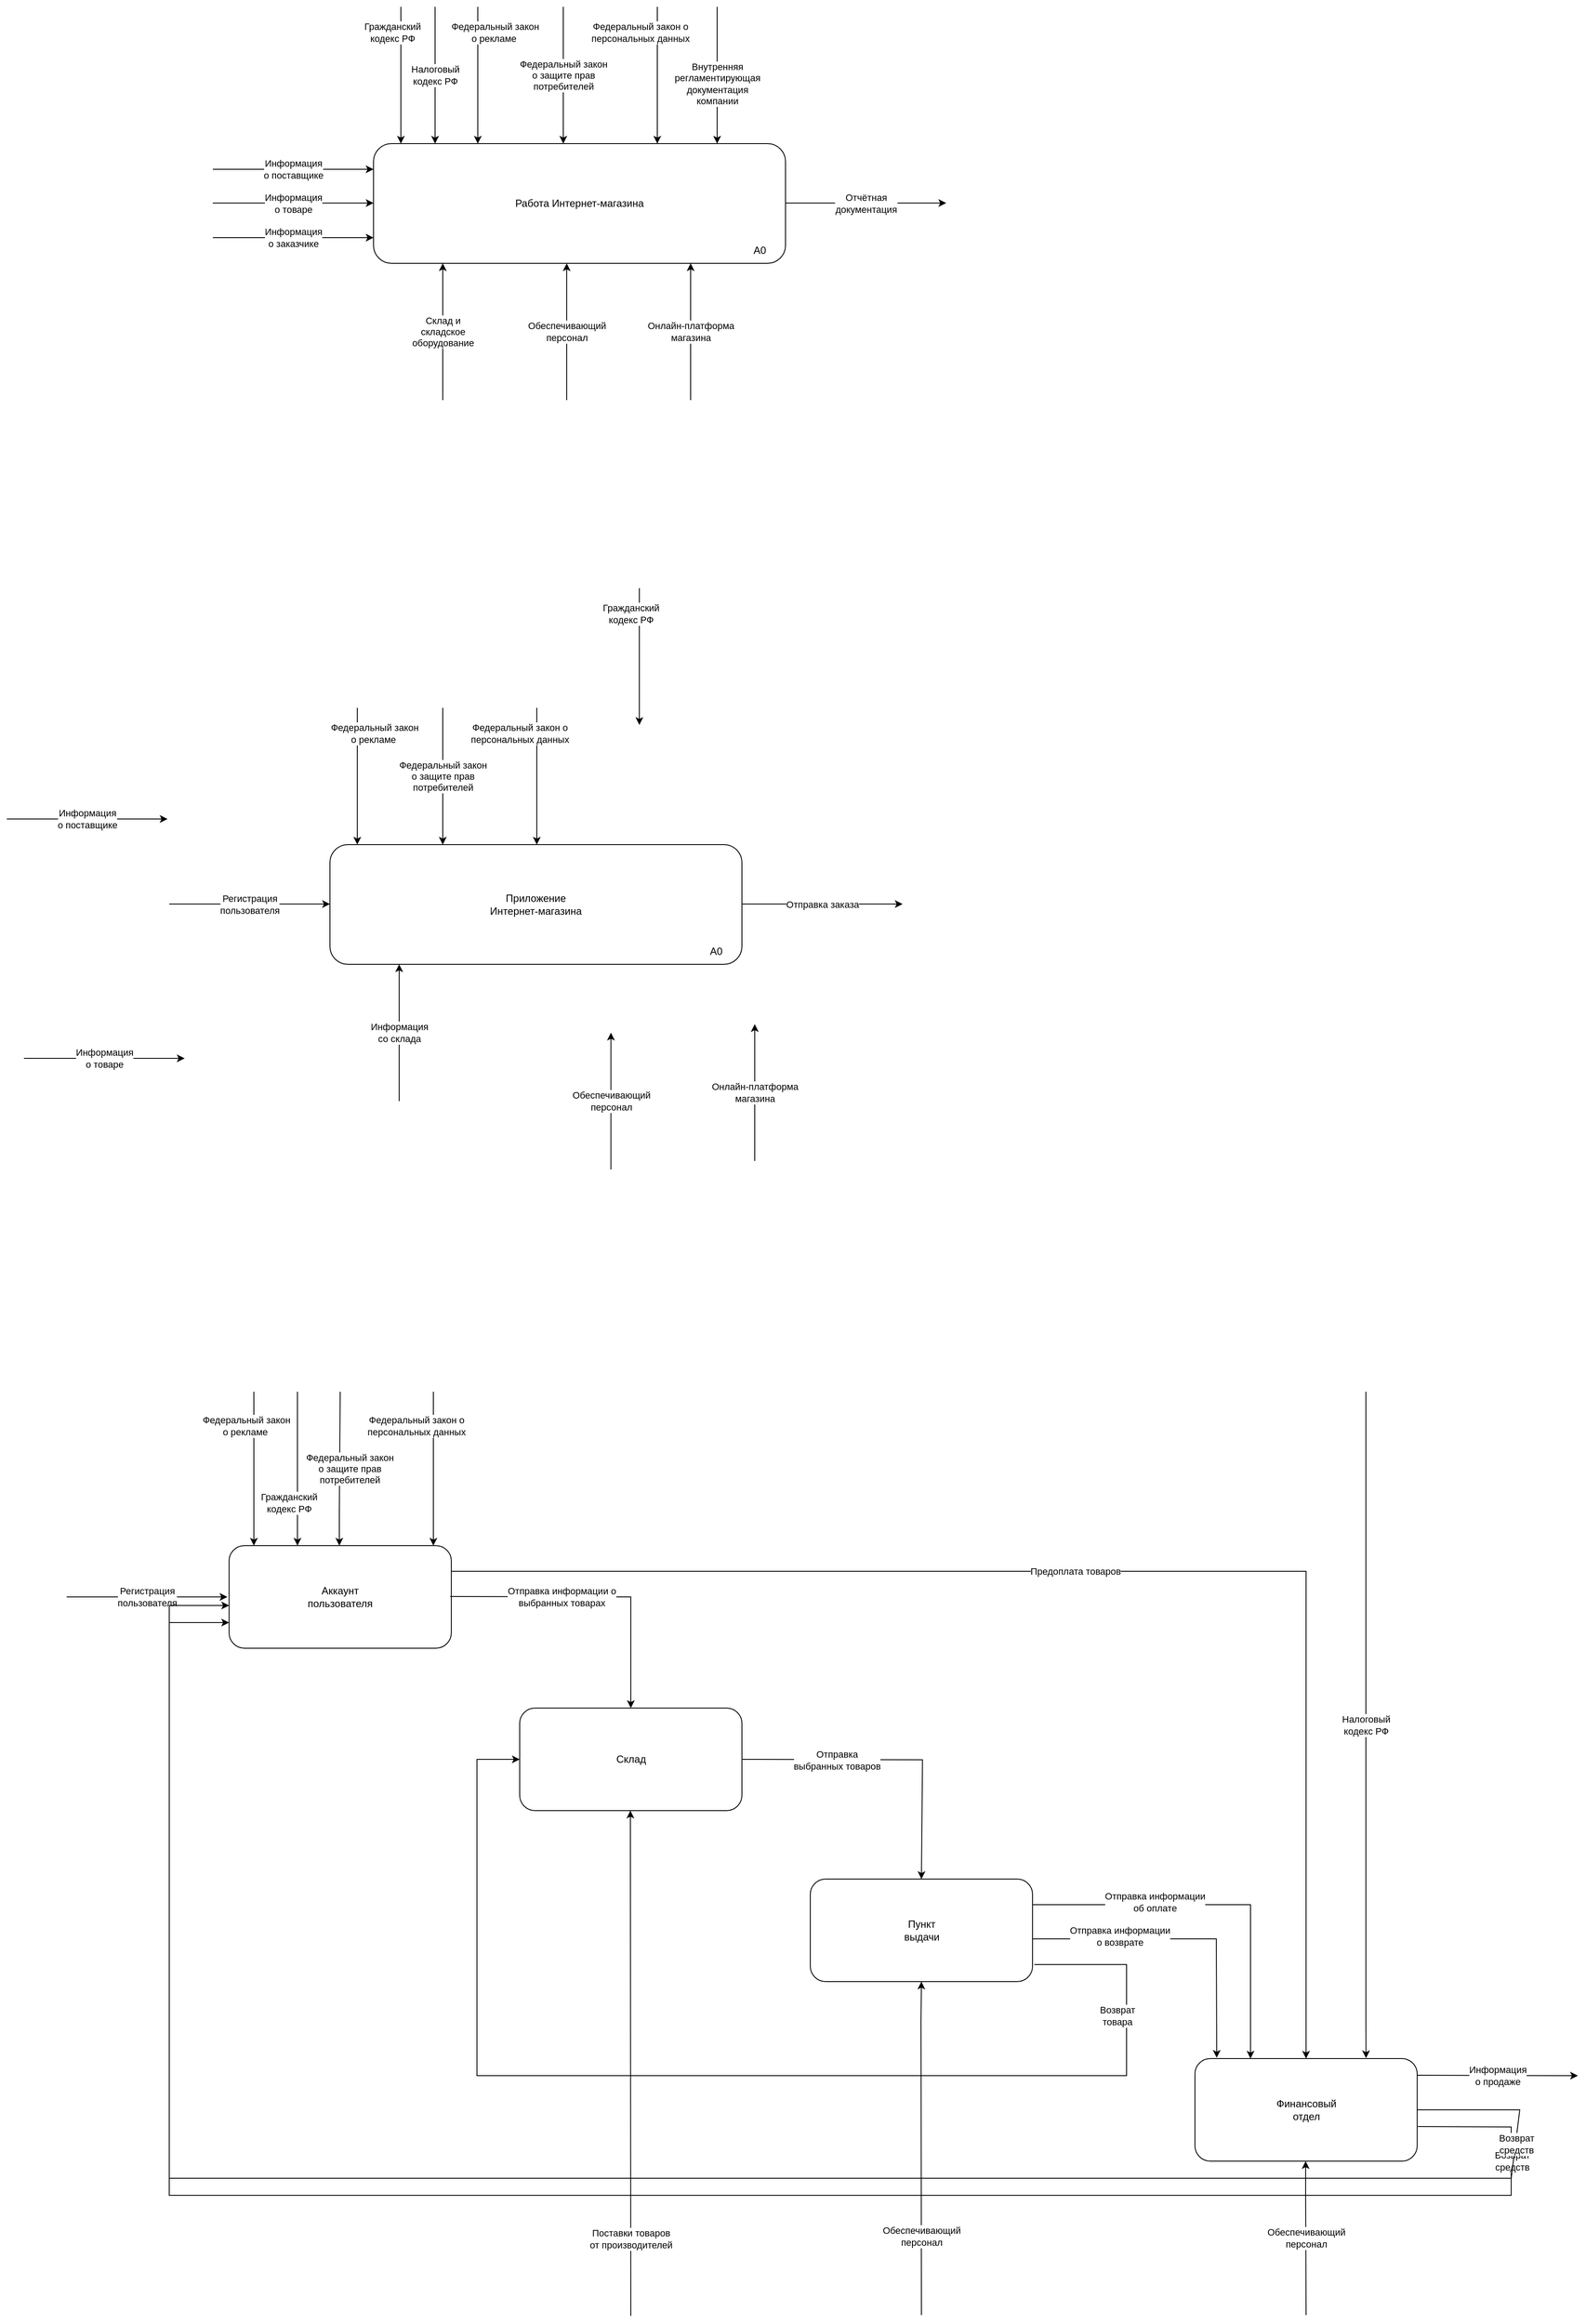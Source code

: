 <mxfile version="24.0.0" type="google">
  <diagram name="Page-1" id="xN6DgaCfCc1vJBvsGlAf">
    <mxGraphModel grid="1" page="1" gridSize="10" guides="1" tooltips="1" connect="1" arrows="1" fold="1" pageScale="1" pageWidth="1169" pageHeight="827" math="0" shadow="0">
      <root>
        <mxCell id="0" />
        <mxCell id="1" parent="0" />
        <mxCell id="_hsGAAUDWZtJ54xs5zqf-1" value="" style="rounded=1;whiteSpace=wrap;html=1;" vertex="1" parent="1">
          <mxGeometry x="359" y="340" width="482" height="140" as="geometry" />
        </mxCell>
        <mxCell id="_hsGAAUDWZtJ54xs5zqf-2" value="Работа Интернет-магазина" style="text;html=1;align=center;verticalAlign=middle;whiteSpace=wrap;rounded=0;" vertex="1" parent="1">
          <mxGeometry x="512.25" y="395" width="175.5" height="30" as="geometry" />
        </mxCell>
        <mxCell id="_hsGAAUDWZtJ54xs5zqf-5" value="" style="endArrow=classic;html=1;rounded=0;entryX=0;entryY=0.5;entryDx=0;entryDy=0;" edge="1" parent="1">
          <mxGeometry relative="1" as="geometry">
            <mxPoint x="171" y="370" as="sourcePoint" />
            <mxPoint x="359" y="370" as="targetPoint" />
            <Array as="points">
              <mxPoint x="331" y="370" />
            </Array>
          </mxGeometry>
        </mxCell>
        <mxCell id="_hsGAAUDWZtJ54xs5zqf-6" value="Информация&lt;div&gt;о поставщике&lt;/div&gt;" style="edgeLabel;resizable=0;html=1;;align=center;verticalAlign=middle;" connectable="0" vertex="1" parent="_hsGAAUDWZtJ54xs5zqf-5">
          <mxGeometry relative="1" as="geometry" />
        </mxCell>
        <mxCell id="_hsGAAUDWZtJ54xs5zqf-7" value="" style="endArrow=classic;html=1;rounded=0;entryX=0;entryY=0.5;entryDx=0;entryDy=0;" edge="1" parent="1">
          <mxGeometry relative="1" as="geometry">
            <mxPoint x="171" y="409.5" as="sourcePoint" />
            <mxPoint x="359" y="409.5" as="targetPoint" />
            <Array as="points">
              <mxPoint x="331" y="409.5" />
            </Array>
          </mxGeometry>
        </mxCell>
        <mxCell id="_hsGAAUDWZtJ54xs5zqf-8" value="Информация&lt;div&gt;о товаре&lt;/div&gt;" style="edgeLabel;resizable=0;html=1;;align=center;verticalAlign=middle;" connectable="0" vertex="1" parent="_hsGAAUDWZtJ54xs5zqf-7">
          <mxGeometry relative="1" as="geometry">
            <mxPoint as="offset" />
          </mxGeometry>
        </mxCell>
        <mxCell id="_hsGAAUDWZtJ54xs5zqf-9" value="" style="endArrow=classic;html=1;rounded=0;entryX=0;entryY=0.5;entryDx=0;entryDy=0;" edge="1" parent="1">
          <mxGeometry relative="1" as="geometry">
            <mxPoint x="171" y="450" as="sourcePoint" />
            <mxPoint x="359" y="450" as="targetPoint" />
            <Array as="points">
              <mxPoint x="331" y="450" />
            </Array>
          </mxGeometry>
        </mxCell>
        <mxCell id="_hsGAAUDWZtJ54xs5zqf-10" value="Информация&lt;div&gt;о заказчике&lt;/div&gt;" style="edgeLabel;resizable=0;html=1;;align=center;verticalAlign=middle;" connectable="0" vertex="1" parent="_hsGAAUDWZtJ54xs5zqf-9">
          <mxGeometry relative="1" as="geometry">
            <mxPoint as="offset" />
          </mxGeometry>
        </mxCell>
        <mxCell id="_hsGAAUDWZtJ54xs5zqf-11" value="" style="endArrow=classic;html=1;rounded=0;" edge="1" parent="1">
          <mxGeometry relative="1" as="geometry">
            <mxPoint x="391" y="180" as="sourcePoint" />
            <mxPoint x="391" y="340" as="targetPoint" />
            <Array as="points">
              <mxPoint x="391" y="300" />
            </Array>
          </mxGeometry>
        </mxCell>
        <mxCell id="_hsGAAUDWZtJ54xs5zqf-12" value="Гражданский&lt;div&gt;кодекс РФ&lt;/div&gt;" style="edgeLabel;resizable=0;html=1;;align=center;verticalAlign=middle;" connectable="0" vertex="1" parent="_hsGAAUDWZtJ54xs5zqf-11">
          <mxGeometry relative="1" as="geometry">
            <mxPoint x="-10" y="-50" as="offset" />
          </mxGeometry>
        </mxCell>
        <mxCell id="_hsGAAUDWZtJ54xs5zqf-13" value="" style="endArrow=classic;html=1;rounded=0;" edge="1" parent="1">
          <mxGeometry relative="1" as="geometry">
            <mxPoint x="481" y="180" as="sourcePoint" />
            <mxPoint x="481" y="340" as="targetPoint" />
            <Array as="points">
              <mxPoint x="481" y="300" />
            </Array>
          </mxGeometry>
        </mxCell>
        <mxCell id="_hsGAAUDWZtJ54xs5zqf-14" value="Федеральный закон&lt;div&gt;о рекламе&amp;nbsp;&lt;br&gt;&lt;/div&gt;" style="edgeLabel;resizable=0;html=1;;align=center;verticalAlign=middle;" connectable="0" vertex="1" parent="_hsGAAUDWZtJ54xs5zqf-13">
          <mxGeometry relative="1" as="geometry">
            <mxPoint x="20" y="-50" as="offset" />
          </mxGeometry>
        </mxCell>
        <mxCell id="_hsGAAUDWZtJ54xs5zqf-15" value="" style="endArrow=classic;html=1;rounded=0;" edge="1" parent="1">
          <mxGeometry relative="1" as="geometry">
            <mxPoint x="431" y="180" as="sourcePoint" />
            <mxPoint x="431" y="340" as="targetPoint" />
            <Array as="points">
              <mxPoint x="431" y="300" />
            </Array>
          </mxGeometry>
        </mxCell>
        <mxCell id="_hsGAAUDWZtJ54xs5zqf-16" value="Налоговый&lt;div&gt;кодекс РФ&lt;/div&gt;" style="edgeLabel;resizable=0;html=1;;align=center;verticalAlign=middle;" connectable="0" vertex="1" parent="_hsGAAUDWZtJ54xs5zqf-15">
          <mxGeometry relative="1" as="geometry">
            <mxPoint as="offset" />
          </mxGeometry>
        </mxCell>
        <mxCell id="_hsGAAUDWZtJ54xs5zqf-17" value="" style="endArrow=classic;html=1;rounded=0;" edge="1" parent="1">
          <mxGeometry relative="1" as="geometry">
            <mxPoint x="761" y="180" as="sourcePoint" />
            <mxPoint x="761" y="340" as="targetPoint" />
            <Array as="points">
              <mxPoint x="761" y="300" />
            </Array>
          </mxGeometry>
        </mxCell>
        <mxCell id="_hsGAAUDWZtJ54xs5zqf-18" value="Внутренняя&lt;div&gt;регламентирующая&lt;/div&gt;&lt;div&gt;документация&lt;/div&gt;&lt;div&gt;компании&lt;/div&gt;" style="edgeLabel;resizable=0;html=1;;align=center;verticalAlign=middle;" connectable="0" vertex="1" parent="_hsGAAUDWZtJ54xs5zqf-17">
          <mxGeometry relative="1" as="geometry">
            <mxPoint y="10" as="offset" />
          </mxGeometry>
        </mxCell>
        <mxCell id="_hsGAAUDWZtJ54xs5zqf-19" value="" style="endArrow=classic;html=1;rounded=0;" edge="1" parent="1">
          <mxGeometry relative="1" as="geometry">
            <mxPoint x="581" y="180" as="sourcePoint" />
            <mxPoint x="581" y="340" as="targetPoint" />
            <Array as="points">
              <mxPoint x="581" y="300" />
            </Array>
          </mxGeometry>
        </mxCell>
        <mxCell id="_hsGAAUDWZtJ54xs5zqf-20" value="&lt;div&gt;Федеральный закон&lt;/div&gt;&lt;div&gt;о защите прав&lt;/div&gt;&lt;div&gt;потребителей&lt;/div&gt;" style="edgeLabel;resizable=0;html=1;;align=center;verticalAlign=middle;" connectable="0" vertex="1" parent="_hsGAAUDWZtJ54xs5zqf-19">
          <mxGeometry relative="1" as="geometry">
            <mxPoint as="offset" />
          </mxGeometry>
        </mxCell>
        <mxCell id="_hsGAAUDWZtJ54xs5zqf-21" value="" style="endArrow=classic;html=1;rounded=0;" edge="1" parent="1">
          <mxGeometry relative="1" as="geometry">
            <mxPoint x="691" y="180" as="sourcePoint" />
            <mxPoint x="691" y="340" as="targetPoint" />
            <Array as="points">
              <mxPoint x="691" y="300" />
            </Array>
          </mxGeometry>
        </mxCell>
        <mxCell id="_hsGAAUDWZtJ54xs5zqf-22" value="&lt;div&gt;Федеральный закон о&lt;/div&gt;&lt;div&gt;персональных данных&lt;br&gt;&lt;/div&gt;" style="edgeLabel;resizable=0;html=1;;align=center;verticalAlign=middle;" connectable="0" vertex="1" parent="_hsGAAUDWZtJ54xs5zqf-21">
          <mxGeometry relative="1" as="geometry">
            <mxPoint x="-20" y="-50" as="offset" />
          </mxGeometry>
        </mxCell>
        <mxCell id="_hsGAAUDWZtJ54xs5zqf-23" value="A0" style="text;html=1;align=center;verticalAlign=middle;whiteSpace=wrap;rounded=0;" vertex="1" parent="1">
          <mxGeometry x="781" y="450" width="60" height="30" as="geometry" />
        </mxCell>
        <mxCell id="_hsGAAUDWZtJ54xs5zqf-24" value="" style="endArrow=classic;html=1;rounded=0;entryX=0;entryY=0.5;entryDx=0;entryDy=0;" edge="1" parent="1">
          <mxGeometry relative="1" as="geometry">
            <mxPoint x="841" y="409.5" as="sourcePoint" />
            <mxPoint x="1029" y="409.5" as="targetPoint" />
            <Array as="points">
              <mxPoint x="1001" y="409.5" />
            </Array>
          </mxGeometry>
        </mxCell>
        <mxCell id="_hsGAAUDWZtJ54xs5zqf-25" value="Отчётная&lt;div&gt;документация&lt;/div&gt;" style="edgeLabel;resizable=0;html=1;;align=center;verticalAlign=middle;" connectable="0" vertex="1" parent="_hsGAAUDWZtJ54xs5zqf-24">
          <mxGeometry relative="1" as="geometry" />
        </mxCell>
        <mxCell id="kEDkltpcw-G1S7HQaF8J-5" value="" style="endArrow=classic;html=1;rounded=0;" edge="1" parent="1">
          <mxGeometry relative="1" as="geometry">
            <mxPoint x="440" y="640" as="sourcePoint" />
            <mxPoint x="440" y="480" as="targetPoint" />
            <Array as="points">
              <mxPoint x="440" y="520" />
            </Array>
          </mxGeometry>
        </mxCell>
        <mxCell id="kEDkltpcw-G1S7HQaF8J-6" value="Склад и&lt;div&gt;складское&lt;/div&gt;&lt;div&gt;оборудование&lt;/div&gt;" style="edgeLabel;resizable=0;html=1;;align=center;verticalAlign=middle;" connectable="0" vertex="1" parent="kEDkltpcw-G1S7HQaF8J-5">
          <mxGeometry relative="1" as="geometry" />
        </mxCell>
        <mxCell id="kEDkltpcw-G1S7HQaF8J-9" value="" style="endArrow=classic;html=1;rounded=0;" edge="1" parent="1">
          <mxGeometry relative="1" as="geometry">
            <mxPoint x="585" y="640" as="sourcePoint" />
            <mxPoint x="585" y="480" as="targetPoint" />
            <Array as="points">
              <mxPoint x="585" y="520" />
            </Array>
          </mxGeometry>
        </mxCell>
        <mxCell id="kEDkltpcw-G1S7HQaF8J-10" value="Обеспечивающий&lt;div&gt;персонал&lt;/div&gt;" style="edgeLabel;resizable=0;html=1;;align=center;verticalAlign=middle;" connectable="0" vertex="1" parent="kEDkltpcw-G1S7HQaF8J-9">
          <mxGeometry relative="1" as="geometry" />
        </mxCell>
        <mxCell id="kEDkltpcw-G1S7HQaF8J-11" value="" style="endArrow=classic;html=1;rounded=0;" edge="1" parent="1">
          <mxGeometry relative="1" as="geometry">
            <mxPoint x="730" y="640" as="sourcePoint" />
            <mxPoint x="730" y="480" as="targetPoint" />
            <Array as="points">
              <mxPoint x="730" y="520" />
            </Array>
          </mxGeometry>
        </mxCell>
        <mxCell id="kEDkltpcw-G1S7HQaF8J-12" value="Онлайн-платформа&lt;div&gt;магазина&lt;/div&gt;" style="edgeLabel;resizable=0;html=1;;align=center;verticalAlign=middle;" connectable="0" vertex="1" parent="kEDkltpcw-G1S7HQaF8J-11">
          <mxGeometry relative="1" as="geometry" />
        </mxCell>
        <mxCell id="kEDkltpcw-G1S7HQaF8J-13" value="" style="rounded=1;whiteSpace=wrap;html=1;" vertex="1" parent="1">
          <mxGeometry x="190" y="1980" width="260" height="120" as="geometry" />
        </mxCell>
        <mxCell id="kEDkltpcw-G1S7HQaF8J-14" value="Аккаунт&lt;div&gt;пользователя&lt;/div&gt;" style="text;html=1;align=center;verticalAlign=middle;whiteSpace=wrap;rounded=0;" vertex="1" parent="1">
          <mxGeometry x="290" y="2025" width="60" height="30" as="geometry" />
        </mxCell>
        <mxCell id="kEDkltpcw-G1S7HQaF8J-15" value="" style="endArrow=classic;html=1;rounded=0;" edge="1" parent="1">
          <mxGeometry relative="1" as="geometry">
            <mxPoint x="270" y="1800" as="sourcePoint" />
            <mxPoint x="270" y="1980" as="targetPoint" />
            <Array as="points">
              <mxPoint x="270" y="1940" />
            </Array>
          </mxGeometry>
        </mxCell>
        <mxCell id="kEDkltpcw-G1S7HQaF8J-16" value="Гражданский&lt;div&gt;кодекс РФ&lt;/div&gt;" style="edgeLabel;resizable=0;html=1;;align=center;verticalAlign=middle;" connectable="0" vertex="1" parent="kEDkltpcw-G1S7HQaF8J-15">
          <mxGeometry relative="1" as="geometry">
            <mxPoint x="-10" y="40" as="offset" />
          </mxGeometry>
        </mxCell>
        <mxCell id="cqf1Lr9Dc32_RKuLhg5J-2" value="" style="rounded=1;whiteSpace=wrap;html=1;" vertex="1" parent="1">
          <mxGeometry x="308" y="1160" width="482" height="140" as="geometry" />
        </mxCell>
        <mxCell id="cqf1Lr9Dc32_RKuLhg5J-3" value="Приложение&lt;div&gt;Интернет-магазина&lt;/div&gt;" style="text;html=1;align=center;verticalAlign=middle;whiteSpace=wrap;rounded=0;" vertex="1" parent="1">
          <mxGeometry x="461.25" y="1215" width="175.5" height="30" as="geometry" />
        </mxCell>
        <mxCell id="cqf1Lr9Dc32_RKuLhg5J-4" value="" style="endArrow=classic;html=1;rounded=0;entryX=0;entryY=0.5;entryDx=0;entryDy=0;" edge="1" parent="1">
          <mxGeometry relative="1" as="geometry">
            <mxPoint x="-70" y="1130" as="sourcePoint" />
            <mxPoint x="118" y="1130" as="targetPoint" />
            <Array as="points">
              <mxPoint x="90" y="1130" />
            </Array>
          </mxGeometry>
        </mxCell>
        <mxCell id="cqf1Lr9Dc32_RKuLhg5J-5" value="Информация&lt;div&gt;о поставщике&lt;/div&gt;" style="edgeLabel;resizable=0;html=1;;align=center;verticalAlign=middle;" connectable="0" vertex="1" parent="cqf1Lr9Dc32_RKuLhg5J-4">
          <mxGeometry relative="1" as="geometry" />
        </mxCell>
        <mxCell id="cqf1Lr9Dc32_RKuLhg5J-6" value="" style="endArrow=classic;html=1;rounded=0;entryX=0;entryY=0.5;entryDx=0;entryDy=0;" edge="1" parent="1">
          <mxGeometry relative="1" as="geometry">
            <mxPoint x="-50" y="1410" as="sourcePoint" />
            <mxPoint x="138" y="1410" as="targetPoint" />
            <Array as="points">
              <mxPoint x="110" y="1410" />
            </Array>
          </mxGeometry>
        </mxCell>
        <mxCell id="cqf1Lr9Dc32_RKuLhg5J-7" value="Информация&lt;div&gt;о товаре&lt;/div&gt;" style="edgeLabel;resizable=0;html=1;;align=center;verticalAlign=middle;" connectable="0" vertex="1" parent="cqf1Lr9Dc32_RKuLhg5J-6">
          <mxGeometry relative="1" as="geometry">
            <mxPoint as="offset" />
          </mxGeometry>
        </mxCell>
        <mxCell id="cqf1Lr9Dc32_RKuLhg5J-8" value="" style="endArrow=classic;html=1;rounded=0;entryX=0;entryY=0.5;entryDx=0;entryDy=0;" edge="1" parent="1">
          <mxGeometry relative="1" as="geometry">
            <mxPoint x="120" y="1229.5" as="sourcePoint" />
            <mxPoint x="308" y="1229.5" as="targetPoint" />
            <Array as="points">
              <mxPoint x="280" y="1229.5" />
            </Array>
          </mxGeometry>
        </mxCell>
        <mxCell id="cqf1Lr9Dc32_RKuLhg5J-9" value="Регистрация&lt;div&gt;пользователя&lt;/div&gt;" style="edgeLabel;resizable=0;html=1;;align=center;verticalAlign=middle;" connectable="0" vertex="1" parent="cqf1Lr9Dc32_RKuLhg5J-8">
          <mxGeometry relative="1" as="geometry">
            <mxPoint as="offset" />
          </mxGeometry>
        </mxCell>
        <mxCell id="cqf1Lr9Dc32_RKuLhg5J-10" value="" style="endArrow=classic;html=1;rounded=0;" edge="1" parent="1">
          <mxGeometry relative="1" as="geometry">
            <mxPoint x="670" y="860" as="sourcePoint" />
            <mxPoint x="670" y="1020" as="targetPoint" />
            <Array as="points">
              <mxPoint x="670" y="980" />
            </Array>
          </mxGeometry>
        </mxCell>
        <mxCell id="cqf1Lr9Dc32_RKuLhg5J-11" value="Гражданский&lt;div&gt;кодекс РФ&lt;/div&gt;" style="edgeLabel;resizable=0;html=1;;align=center;verticalAlign=middle;" connectable="0" vertex="1" parent="cqf1Lr9Dc32_RKuLhg5J-10">
          <mxGeometry relative="1" as="geometry">
            <mxPoint x="-10" y="-50" as="offset" />
          </mxGeometry>
        </mxCell>
        <mxCell id="cqf1Lr9Dc32_RKuLhg5J-12" value="" style="endArrow=classic;html=1;rounded=0;" edge="1" parent="1">
          <mxGeometry relative="1" as="geometry">
            <mxPoint x="340" y="1000" as="sourcePoint" />
            <mxPoint x="340" y="1160" as="targetPoint" />
            <Array as="points">
              <mxPoint x="340" y="1120" />
            </Array>
          </mxGeometry>
        </mxCell>
        <mxCell id="cqf1Lr9Dc32_RKuLhg5J-13" value="Федеральный закон&lt;div&gt;о рекламе&amp;nbsp;&lt;br&gt;&lt;/div&gt;" style="edgeLabel;resizable=0;html=1;;align=center;verticalAlign=middle;" connectable="0" vertex="1" parent="cqf1Lr9Dc32_RKuLhg5J-12">
          <mxGeometry relative="1" as="geometry">
            <mxPoint x="20" y="-50" as="offset" />
          </mxGeometry>
        </mxCell>
        <mxCell id="cqf1Lr9Dc32_RKuLhg5J-14" value="" style="endArrow=classic;html=1;rounded=0;entryX=0.77;entryY=-0.004;entryDx=0;entryDy=0;entryPerimeter=0;" edge="1" parent="1" target="cqf1Lr9Dc32_RKuLhg5J-56">
          <mxGeometry relative="1" as="geometry">
            <mxPoint x="1520" y="1800" as="sourcePoint" />
            <mxPoint x="1520" y="2580" as="targetPoint" />
            <Array as="points">
              <mxPoint x="1520" y="2540" />
            </Array>
          </mxGeometry>
        </mxCell>
        <mxCell id="cqf1Lr9Dc32_RKuLhg5J-15" value="Налоговый&lt;div&gt;кодекс РФ&lt;/div&gt;" style="edgeLabel;resizable=0;html=1;;align=center;verticalAlign=middle;" connectable="0" vertex="1" parent="cqf1Lr9Dc32_RKuLhg5J-14">
          <mxGeometry relative="1" as="geometry">
            <mxPoint as="offset" />
          </mxGeometry>
        </mxCell>
        <mxCell id="cqf1Lr9Dc32_RKuLhg5J-18" value="" style="endArrow=classic;html=1;rounded=0;" edge="1" parent="1">
          <mxGeometry relative="1" as="geometry">
            <mxPoint x="440" y="1000" as="sourcePoint" />
            <mxPoint x="440" y="1160" as="targetPoint" />
            <Array as="points">
              <mxPoint x="440" y="1120" />
            </Array>
          </mxGeometry>
        </mxCell>
        <mxCell id="cqf1Lr9Dc32_RKuLhg5J-19" value="&lt;div&gt;Федеральный закон&lt;/div&gt;&lt;div&gt;о защите прав&lt;/div&gt;&lt;div&gt;потребителей&lt;/div&gt;" style="edgeLabel;resizable=0;html=1;;align=center;verticalAlign=middle;" connectable="0" vertex="1" parent="cqf1Lr9Dc32_RKuLhg5J-18">
          <mxGeometry relative="1" as="geometry">
            <mxPoint as="offset" />
          </mxGeometry>
        </mxCell>
        <mxCell id="cqf1Lr9Dc32_RKuLhg5J-20" value="" style="endArrow=classic;html=1;rounded=0;" edge="1" parent="1">
          <mxGeometry relative="1" as="geometry">
            <mxPoint x="550" y="1000" as="sourcePoint" />
            <mxPoint x="550" y="1160" as="targetPoint" />
            <Array as="points">
              <mxPoint x="550" y="1120" />
            </Array>
          </mxGeometry>
        </mxCell>
        <mxCell id="cqf1Lr9Dc32_RKuLhg5J-21" value="&lt;div&gt;Федеральный закон о&lt;/div&gt;&lt;div&gt;персональных данных&lt;br&gt;&lt;/div&gt;" style="edgeLabel;resizable=0;html=1;;align=center;verticalAlign=middle;" connectable="0" vertex="1" parent="cqf1Lr9Dc32_RKuLhg5J-20">
          <mxGeometry relative="1" as="geometry">
            <mxPoint x="-20" y="-50" as="offset" />
          </mxGeometry>
        </mxCell>
        <mxCell id="cqf1Lr9Dc32_RKuLhg5J-22" value="A0" style="text;html=1;align=center;verticalAlign=middle;whiteSpace=wrap;rounded=0;" vertex="1" parent="1">
          <mxGeometry x="730" y="1270" width="60" height="30" as="geometry" />
        </mxCell>
        <mxCell id="cqf1Lr9Dc32_RKuLhg5J-23" value="" style="endArrow=classic;html=1;rounded=0;entryX=0;entryY=0.5;entryDx=0;entryDy=0;" edge="1" parent="1">
          <mxGeometry relative="1" as="geometry">
            <mxPoint x="790" y="1229.5" as="sourcePoint" />
            <mxPoint x="978" y="1229.5" as="targetPoint" />
            <Array as="points">
              <mxPoint x="950" y="1229.5" />
            </Array>
          </mxGeometry>
        </mxCell>
        <mxCell id="cqf1Lr9Dc32_RKuLhg5J-24" value="Отправка заказа" style="edgeLabel;resizable=0;html=1;;align=center;verticalAlign=middle;" connectable="0" vertex="1" parent="cqf1Lr9Dc32_RKuLhg5J-23">
          <mxGeometry relative="1" as="geometry" />
        </mxCell>
        <mxCell id="cqf1Lr9Dc32_RKuLhg5J-25" value="" style="endArrow=classic;html=1;rounded=0;" edge="1" parent="1">
          <mxGeometry relative="1" as="geometry">
            <mxPoint x="389" y="1460" as="sourcePoint" />
            <mxPoint x="389" y="1300" as="targetPoint" />
            <Array as="points">
              <mxPoint x="389" y="1340" />
            </Array>
          </mxGeometry>
        </mxCell>
        <mxCell id="cqf1Lr9Dc32_RKuLhg5J-26" value="Информация&lt;div&gt;со склада&lt;/div&gt;" style="edgeLabel;resizable=0;html=1;;align=center;verticalAlign=middle;" connectable="0" vertex="1" parent="cqf1Lr9Dc32_RKuLhg5J-25">
          <mxGeometry relative="1" as="geometry" />
        </mxCell>
        <mxCell id="cqf1Lr9Dc32_RKuLhg5J-27" value="" style="endArrow=classic;html=1;rounded=0;" edge="1" parent="1">
          <mxGeometry relative="1" as="geometry">
            <mxPoint x="636.75" y="1540" as="sourcePoint" />
            <mxPoint x="636.75" y="1380" as="targetPoint" />
            <Array as="points">
              <mxPoint x="636.75" y="1420" />
            </Array>
          </mxGeometry>
        </mxCell>
        <mxCell id="cqf1Lr9Dc32_RKuLhg5J-28" value="Обеспечивающий&lt;div&gt;персонал&lt;/div&gt;" style="edgeLabel;resizable=0;html=1;;align=center;verticalAlign=middle;" connectable="0" vertex="1" parent="cqf1Lr9Dc32_RKuLhg5J-27">
          <mxGeometry relative="1" as="geometry" />
        </mxCell>
        <mxCell id="cqf1Lr9Dc32_RKuLhg5J-29" value="" style="endArrow=classic;html=1;rounded=0;" edge="1" parent="1">
          <mxGeometry relative="1" as="geometry">
            <mxPoint x="805" y="1530" as="sourcePoint" />
            <mxPoint x="805" y="1370" as="targetPoint" />
            <Array as="points">
              <mxPoint x="805" y="1410" />
            </Array>
          </mxGeometry>
        </mxCell>
        <mxCell id="cqf1Lr9Dc32_RKuLhg5J-30" value="Онлайн-платформа&lt;div&gt;магазина&lt;/div&gt;" style="edgeLabel;resizable=0;html=1;;align=center;verticalAlign=middle;" connectable="0" vertex="1" parent="cqf1Lr9Dc32_RKuLhg5J-29">
          <mxGeometry relative="1" as="geometry" />
        </mxCell>
        <mxCell id="cqf1Lr9Dc32_RKuLhg5J-31" value="" style="endArrow=classic;html=1;rounded=0;entryX=0.5;entryY=0;entryDx=0;entryDy=0;" edge="1" parent="1" target="cqf1Lr9Dc32_RKuLhg5J-43">
          <mxGeometry relative="1" as="geometry">
            <mxPoint x="448.75" y="2039.5" as="sourcePoint" />
            <mxPoint x="636.75" y="2039.5" as="targetPoint" />
            <Array as="points">
              <mxPoint x="660" y="2040" />
            </Array>
          </mxGeometry>
        </mxCell>
        <mxCell id="cqf1Lr9Dc32_RKuLhg5J-32" value="Отправка информации о&lt;div&gt;выбранных товарах&lt;/div&gt;" style="edgeLabel;resizable=0;html=1;;align=center;verticalAlign=middle;" connectable="0" vertex="1" parent="cqf1Lr9Dc32_RKuLhg5J-31">
          <mxGeometry relative="1" as="geometry">
            <mxPoint x="-40" as="offset" />
          </mxGeometry>
        </mxCell>
        <mxCell id="cqf1Lr9Dc32_RKuLhg5J-33" value="" style="endArrow=classic;html=1;rounded=0;entryX=0.5;entryY=0;entryDx=0;entryDy=0;exitX=1;exitY=0.25;exitDx=0;exitDy=0;" edge="1" parent="1" source="kEDkltpcw-G1S7HQaF8J-13" target="cqf1Lr9Dc32_RKuLhg5J-56">
          <mxGeometry relative="1" as="geometry">
            <mxPoint x="820" y="2230" as="sourcePoint" />
            <mxPoint x="978" y="2229.5" as="targetPoint" />
            <Array as="points">
              <mxPoint x="1450" y="2010" />
            </Array>
          </mxGeometry>
        </mxCell>
        <mxCell id="cqf1Lr9Dc32_RKuLhg5J-34" value="Предоплата товаров" style="edgeLabel;resizable=0;html=1;;align=center;verticalAlign=middle;" connectable="0" vertex="1" parent="cqf1Lr9Dc32_RKuLhg5J-33">
          <mxGeometry relative="1" as="geometry">
            <mxPoint x="-55" as="offset" />
          </mxGeometry>
        </mxCell>
        <mxCell id="cqf1Lr9Dc32_RKuLhg5J-35" value="" style="endArrow=classic;html=1;rounded=0;entryX=0;entryY=0.5;entryDx=0;entryDy=0;" edge="1" parent="1">
          <mxGeometry relative="1" as="geometry">
            <mxPoint y="2040" as="sourcePoint" />
            <mxPoint x="188" y="2040" as="targetPoint" />
            <Array as="points">
              <mxPoint x="160" y="2040" />
            </Array>
          </mxGeometry>
        </mxCell>
        <mxCell id="cqf1Lr9Dc32_RKuLhg5J-36" value="Регистрация&lt;div&gt;пользователя&lt;/div&gt;" style="edgeLabel;resizable=0;html=1;;align=center;verticalAlign=middle;" connectable="0" vertex="1" parent="cqf1Lr9Dc32_RKuLhg5J-35">
          <mxGeometry relative="1" as="geometry">
            <mxPoint as="offset" />
          </mxGeometry>
        </mxCell>
        <mxCell id="cqf1Lr9Dc32_RKuLhg5J-37" value="" style="endArrow=classic;html=1;rounded=0;" edge="1" parent="1">
          <mxGeometry relative="1" as="geometry">
            <mxPoint x="219" y="1800" as="sourcePoint" />
            <mxPoint x="219" y="1980" as="targetPoint" />
            <Array as="points">
              <mxPoint x="219" y="1940" />
            </Array>
          </mxGeometry>
        </mxCell>
        <mxCell id="cqf1Lr9Dc32_RKuLhg5J-38" value="Федеральный закон&lt;div&gt;о рекламе&amp;nbsp;&lt;br&gt;&lt;/div&gt;" style="edgeLabel;resizable=0;html=1;;align=center;verticalAlign=middle;" connectable="0" vertex="1" parent="cqf1Lr9Dc32_RKuLhg5J-37">
          <mxGeometry relative="1" as="geometry">
            <mxPoint x="-9" y="-50" as="offset" />
          </mxGeometry>
        </mxCell>
        <mxCell id="cqf1Lr9Dc32_RKuLhg5J-39" value="" style="endArrow=classic;html=1;rounded=0;" edge="1" parent="1">
          <mxGeometry relative="1" as="geometry">
            <mxPoint x="320" y="1800" as="sourcePoint" />
            <mxPoint x="319" y="1980" as="targetPoint" />
            <Array as="points">
              <mxPoint x="319" y="1940" />
            </Array>
          </mxGeometry>
        </mxCell>
        <mxCell id="cqf1Lr9Dc32_RKuLhg5J-40" value="&lt;div&gt;Федеральный закон&lt;/div&gt;&lt;div&gt;о защите прав&lt;/div&gt;&lt;div&gt;потребителей&lt;/div&gt;" style="edgeLabel;resizable=0;html=1;;align=center;verticalAlign=middle;" connectable="0" vertex="1" parent="cqf1Lr9Dc32_RKuLhg5J-39">
          <mxGeometry relative="1" as="geometry">
            <mxPoint x="11" as="offset" />
          </mxGeometry>
        </mxCell>
        <mxCell id="cqf1Lr9Dc32_RKuLhg5J-41" value="" style="endArrow=classic;html=1;rounded=0;" edge="1" parent="1">
          <mxGeometry relative="1" as="geometry">
            <mxPoint x="429" y="1800" as="sourcePoint" />
            <mxPoint x="429" y="1980" as="targetPoint" />
            <Array as="points">
              <mxPoint x="429" y="1940" />
            </Array>
          </mxGeometry>
        </mxCell>
        <mxCell id="cqf1Lr9Dc32_RKuLhg5J-42" value="&lt;div&gt;Федеральный закон о&lt;/div&gt;&lt;div&gt;персональных данных&lt;br&gt;&lt;/div&gt;" style="edgeLabel;resizable=0;html=1;;align=center;verticalAlign=middle;" connectable="0" vertex="1" parent="cqf1Lr9Dc32_RKuLhg5J-41">
          <mxGeometry relative="1" as="geometry">
            <mxPoint x="-20" y="-50" as="offset" />
          </mxGeometry>
        </mxCell>
        <mxCell id="cqf1Lr9Dc32_RKuLhg5J-43" value="" style="rounded=1;whiteSpace=wrap;html=1;" vertex="1" parent="1">
          <mxGeometry x="530" y="2170" width="260" height="120" as="geometry" />
        </mxCell>
        <mxCell id="cqf1Lr9Dc32_RKuLhg5J-44" value="Склад" style="text;html=1;align=center;verticalAlign=middle;whiteSpace=wrap;rounded=0;" vertex="1" parent="1">
          <mxGeometry x="607.5" y="2215" width="105" height="30" as="geometry" />
        </mxCell>
        <mxCell id="cqf1Lr9Dc32_RKuLhg5J-45" value="" style="endArrow=classic;html=1;rounded=0;" edge="1" parent="1">
          <mxGeometry relative="1" as="geometry">
            <mxPoint x="660" y="2881" as="sourcePoint" />
            <mxPoint x="659.5" y="2290" as="targetPoint" />
            <Array as="points">
              <mxPoint x="659.5" y="2330" />
            </Array>
          </mxGeometry>
        </mxCell>
        <mxCell id="cqf1Lr9Dc32_RKuLhg5J-46" value="Поставки товаров&lt;div&gt;от производителей&lt;/div&gt;" style="edgeLabel;resizable=0;html=1;;align=center;verticalAlign=middle;" connectable="0" vertex="1" parent="cqf1Lr9Dc32_RKuLhg5J-45">
          <mxGeometry relative="1" as="geometry">
            <mxPoint y="205" as="offset" />
          </mxGeometry>
        </mxCell>
        <mxCell id="cqf1Lr9Dc32_RKuLhg5J-47" value="" style="rounded=1;whiteSpace=wrap;html=1;" vertex="1" parent="1">
          <mxGeometry x="870" y="2370" width="260" height="120" as="geometry" />
        </mxCell>
        <mxCell id="cqf1Lr9Dc32_RKuLhg5J-48" value="Пункт&lt;div&gt;выдачи&lt;/div&gt;" style="text;html=1;align=center;verticalAlign=middle;whiteSpace=wrap;rounded=0;" vertex="1" parent="1">
          <mxGeometry x="947.5" y="2415" width="105" height="30" as="geometry" />
        </mxCell>
        <mxCell id="cqf1Lr9Dc32_RKuLhg5J-53" value="" style="endArrow=classic;html=1;rounded=0;entryX=0.25;entryY=0;entryDx=0;entryDy=0;exitX=1;exitY=0.25;exitDx=0;exitDy=0;" edge="1" parent="1" source="cqf1Lr9Dc32_RKuLhg5J-47" target="cqf1Lr9Dc32_RKuLhg5J-56">
          <mxGeometry relative="1" as="geometry">
            <mxPoint x="1130" y="2420" as="sourcePoint" />
            <mxPoint x="1340" y="2560.5" as="targetPoint" />
            <Array as="points">
              <mxPoint x="1385" y="2400" />
            </Array>
          </mxGeometry>
        </mxCell>
        <mxCell id="cqf1Lr9Dc32_RKuLhg5J-54" value="Отправка информации&lt;div&gt;об оплате&lt;/div&gt;" style="edgeLabel;resizable=0;html=1;;align=center;verticalAlign=middle;" connectable="0" vertex="1" parent="cqf1Lr9Dc32_RKuLhg5J-53">
          <mxGeometry relative="1" as="geometry">
            <mxPoint x="-75" y="-3" as="offset" />
          </mxGeometry>
        </mxCell>
        <mxCell id="cqf1Lr9Dc32_RKuLhg5J-56" value="" style="rounded=1;whiteSpace=wrap;html=1;" vertex="1" parent="1">
          <mxGeometry x="1320" y="2580" width="260" height="120" as="geometry" />
        </mxCell>
        <mxCell id="cqf1Lr9Dc32_RKuLhg5J-57" value="Финансовый отдел" style="text;html=1;align=center;verticalAlign=middle;whiteSpace=wrap;rounded=0;" vertex="1" parent="1">
          <mxGeometry x="1397.5" y="2625" width="105" height="30" as="geometry" />
        </mxCell>
        <mxCell id="cqf1Lr9Dc32_RKuLhg5J-60" value="" style="endArrow=classic;html=1;rounded=0;entryX=0;entryY=0.5;entryDx=0;entryDy=0;exitX=0.999;exitY=0.163;exitDx=0;exitDy=0;exitPerimeter=0;" edge="1" parent="1" source="cqf1Lr9Dc32_RKuLhg5J-56">
          <mxGeometry relative="1" as="geometry">
            <mxPoint x="1600" y="2620" as="sourcePoint" />
            <mxPoint x="1768" y="2600" as="targetPoint" />
            <Array as="points">
              <mxPoint x="1740" y="2600" />
            </Array>
          </mxGeometry>
        </mxCell>
        <mxCell id="cqf1Lr9Dc32_RKuLhg5J-61" value="Информация&lt;div&gt;о продаже&lt;/div&gt;" style="edgeLabel;resizable=0;html=1;;align=center;verticalAlign=middle;" connectable="0" vertex="1" parent="cqf1Lr9Dc32_RKuLhg5J-60">
          <mxGeometry relative="1" as="geometry" />
        </mxCell>
        <mxCell id="cqf1Lr9Dc32_RKuLhg5J-62" value="" style="endArrow=classic;html=1;rounded=0;entryX=0;entryY=0.5;entryDx=0;entryDy=0;exitX=1.008;exitY=0.833;exitDx=0;exitDy=0;exitPerimeter=0;" edge="1" parent="1" source="cqf1Lr9Dc32_RKuLhg5J-47" target="cqf1Lr9Dc32_RKuLhg5J-43">
          <mxGeometry relative="1" as="geometry">
            <mxPoint x="1130" y="2450" as="sourcePoint" />
            <mxPoint x="1240" y="2610" as="targetPoint" />
            <Array as="points">
              <mxPoint x="1240" y="2470" />
              <mxPoint x="1240" y="2600" />
              <mxPoint x="480" y="2600" />
              <mxPoint x="480" y="2230" />
            </Array>
          </mxGeometry>
        </mxCell>
        <mxCell id="cqf1Lr9Dc32_RKuLhg5J-63" value="Возврат&lt;div&gt;товара&lt;/div&gt;" style="edgeLabel;resizable=0;html=1;;align=center;verticalAlign=middle;" connectable="0" vertex="1" parent="cqf1Lr9Dc32_RKuLhg5J-62">
          <mxGeometry relative="1" as="geometry">
            <mxPoint x="460" y="-70" as="offset" />
          </mxGeometry>
        </mxCell>
        <mxCell id="cqf1Lr9Dc32_RKuLhg5J-64" value="" style="endArrow=classic;html=1;rounded=0;entryX=0.5;entryY=0;entryDx=0;entryDy=0;" edge="1" parent="1" target="cqf1Lr9Dc32_RKuLhg5J-47">
          <mxGeometry relative="1" as="geometry">
            <mxPoint x="790" y="2230" as="sourcePoint" />
            <mxPoint x="1001.25" y="2360.5" as="targetPoint" />
            <Array as="points">
              <mxPoint x="1001.25" y="2230.5" />
            </Array>
          </mxGeometry>
        </mxCell>
        <mxCell id="cqf1Lr9Dc32_RKuLhg5J-65" value="Отправка&lt;div&gt;выбранных товаров&lt;/div&gt;" style="edgeLabel;resizable=0;html=1;;align=center;verticalAlign=middle;" connectable="0" vertex="1" parent="cqf1Lr9Dc32_RKuLhg5J-64">
          <mxGeometry relative="1" as="geometry">
            <mxPoint x="-65" as="offset" />
          </mxGeometry>
        </mxCell>
        <mxCell id="cqf1Lr9Dc32_RKuLhg5J-67" value="" style="endArrow=classic;html=1;rounded=0;entryX=0.5;entryY=1;entryDx=0;entryDy=0;" edge="1" parent="1" target="cqf1Lr9Dc32_RKuLhg5J-47">
          <mxGeometry relative="1" as="geometry">
            <mxPoint x="1000" y="2880" as="sourcePoint" />
            <mxPoint x="999.5" y="2495" as="targetPoint" />
            <Array as="points">
              <mxPoint x="999.5" y="2535" />
            </Array>
          </mxGeometry>
        </mxCell>
        <mxCell id="cqf1Lr9Dc32_RKuLhg5J-68" value="Обеспечивающий&lt;div&gt;персонал&lt;/div&gt;" style="edgeLabel;resizable=0;html=1;;align=center;verticalAlign=middle;" connectable="0" vertex="1" parent="cqf1Lr9Dc32_RKuLhg5J-67">
          <mxGeometry relative="1" as="geometry">
            <mxPoint y="103" as="offset" />
          </mxGeometry>
        </mxCell>
        <mxCell id="cqf1Lr9Dc32_RKuLhg5J-69" value="" style="endArrow=classic;html=1;rounded=0;" edge="1" parent="1">
          <mxGeometry relative="1" as="geometry">
            <mxPoint x="1450" y="2880" as="sourcePoint" />
            <mxPoint x="1449.5" y="2700" as="targetPoint" />
            <Array as="points">
              <mxPoint x="1449.5" y="2740" />
            </Array>
          </mxGeometry>
        </mxCell>
        <mxCell id="cqf1Lr9Dc32_RKuLhg5J-70" value="Обеспечивающий&lt;div&gt;персонал&lt;/div&gt;" style="edgeLabel;resizable=0;html=1;;align=center;verticalAlign=middle;" connectable="0" vertex="1" parent="cqf1Lr9Dc32_RKuLhg5J-69">
          <mxGeometry relative="1" as="geometry" />
        </mxCell>
        <mxCell id="cqf1Lr9Dc32_RKuLhg5J-71" value="" style="endArrow=classic;html=1;rounded=0;exitX=1;exitY=0.25;exitDx=0;exitDy=0;entryX=0.098;entryY=-0.008;entryDx=0;entryDy=0;entryPerimeter=0;" edge="1" parent="1" target="cqf1Lr9Dc32_RKuLhg5J-56">
          <mxGeometry relative="1" as="geometry">
            <mxPoint x="1130" y="2440" as="sourcePoint" />
            <mxPoint x="1345" y="2580" as="targetPoint" />
            <Array as="points">
              <mxPoint x="1345" y="2440" />
            </Array>
          </mxGeometry>
        </mxCell>
        <mxCell id="cqf1Lr9Dc32_RKuLhg5J-72" value="Отправка информации&lt;div&gt;о возврате&lt;/div&gt;" style="edgeLabel;resizable=0;html=1;;align=center;verticalAlign=middle;" connectable="0" vertex="1" parent="cqf1Lr9Dc32_RKuLhg5J-71">
          <mxGeometry relative="1" as="geometry">
            <mxPoint x="-75" y="-3" as="offset" />
          </mxGeometry>
        </mxCell>
        <mxCell id="cqf1Lr9Dc32_RKuLhg5J-75" value="" style="endArrow=classic;html=1;rounded=0;entryX=0;entryY=0.75;entryDx=0;entryDy=0;exitX=1.003;exitY=0.663;exitDx=0;exitDy=0;exitPerimeter=0;" edge="1" parent="1" source="cqf1Lr9Dc32_RKuLhg5J-56" target="kEDkltpcw-G1S7HQaF8J-13">
          <mxGeometry relative="1" as="geometry">
            <mxPoint x="1600" y="2670" as="sourcePoint" />
            <mxPoint x="980" y="2420" as="targetPoint" />
            <Array as="points">
              <mxPoint x="1690" y="2660" />
              <mxPoint x="1690" y="2740" />
              <mxPoint x="120" y="2740" />
              <mxPoint x="120" y="2070" />
            </Array>
          </mxGeometry>
        </mxCell>
        <mxCell id="cqf1Lr9Dc32_RKuLhg5J-76" value="Возврат&lt;div&gt;средств&lt;/div&gt;" style="edgeLabel;resizable=0;html=1;;align=center;verticalAlign=middle;" connectable="0" vertex="1" parent="cqf1Lr9Dc32_RKuLhg5J-75">
          <mxGeometry relative="1" as="geometry">
            <mxPoint x="1061" y="-40" as="offset" />
          </mxGeometry>
        </mxCell>
        <mxCell id="cqf1Lr9Dc32_RKuLhg5J-77" value="" style="endArrow=classic;html=1;rounded=0;entryX=0;entryY=0.75;entryDx=0;entryDy=0;exitX=1;exitY=0.5;exitDx=0;exitDy=0;" edge="1" parent="1" source="cqf1Lr9Dc32_RKuLhg5J-56">
          <mxGeometry relative="1" as="geometry">
            <mxPoint x="1590" y="2640" as="sourcePoint" />
            <mxPoint x="190" y="2050" as="targetPoint" />
            <Array as="points">
              <mxPoint x="1700" y="2640" />
              <mxPoint x="1690" y="2720" />
              <mxPoint x="120" y="2720" />
              <mxPoint x="120" y="2050" />
            </Array>
          </mxGeometry>
        </mxCell>
        <mxCell id="cqf1Lr9Dc32_RKuLhg5J-78" value="Возврат&lt;div&gt;средств&lt;/div&gt;" style="edgeLabel;resizable=0;html=1;;align=center;verticalAlign=middle;" connectable="0" vertex="1" parent="cqf1Lr9Dc32_RKuLhg5J-77">
          <mxGeometry relative="1" as="geometry">
            <mxPoint x="1061" y="-40" as="offset" />
          </mxGeometry>
        </mxCell>
      </root>
    </mxGraphModel>
  </diagram>
</mxfile>
